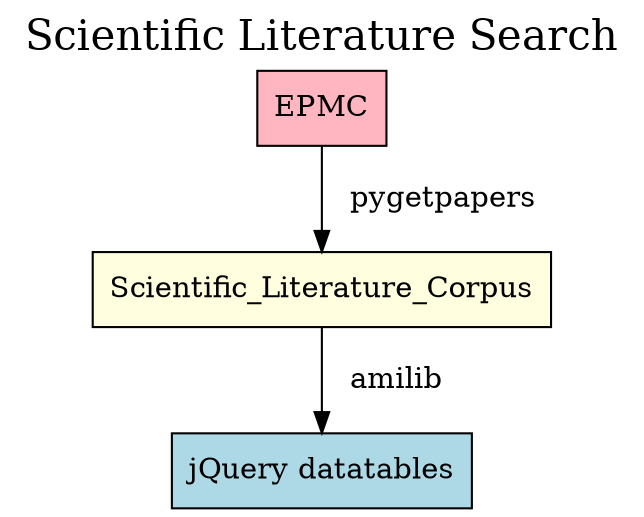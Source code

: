 digraph SemanticTools {
    label="Scientific Literature Search";
    labelloc="t";  // Positions the label at the top
    fontsize=20;   // Sets the font size of the title
	
    // Define node styles
    node [shape=box style=filled];

    // Nodes with specific labels
    EPMC [label="EPMC" fillcolor=lightpink];
	Scientific_Literature_Corpus [label="Scientific_Literature_Corpus" fillcolor=lightyellow];
	j_query_datatables [label="jQuery datatables" fillcolor=lightblue];
      
    // Define edges
    EPMC -> Scientific_Literature_Corpus [color=black , label="   pygetpapers"];
    Scientific_Literature_Corpus -> j_query_datatables [color=black , label="   amilib"];
  
   }
  